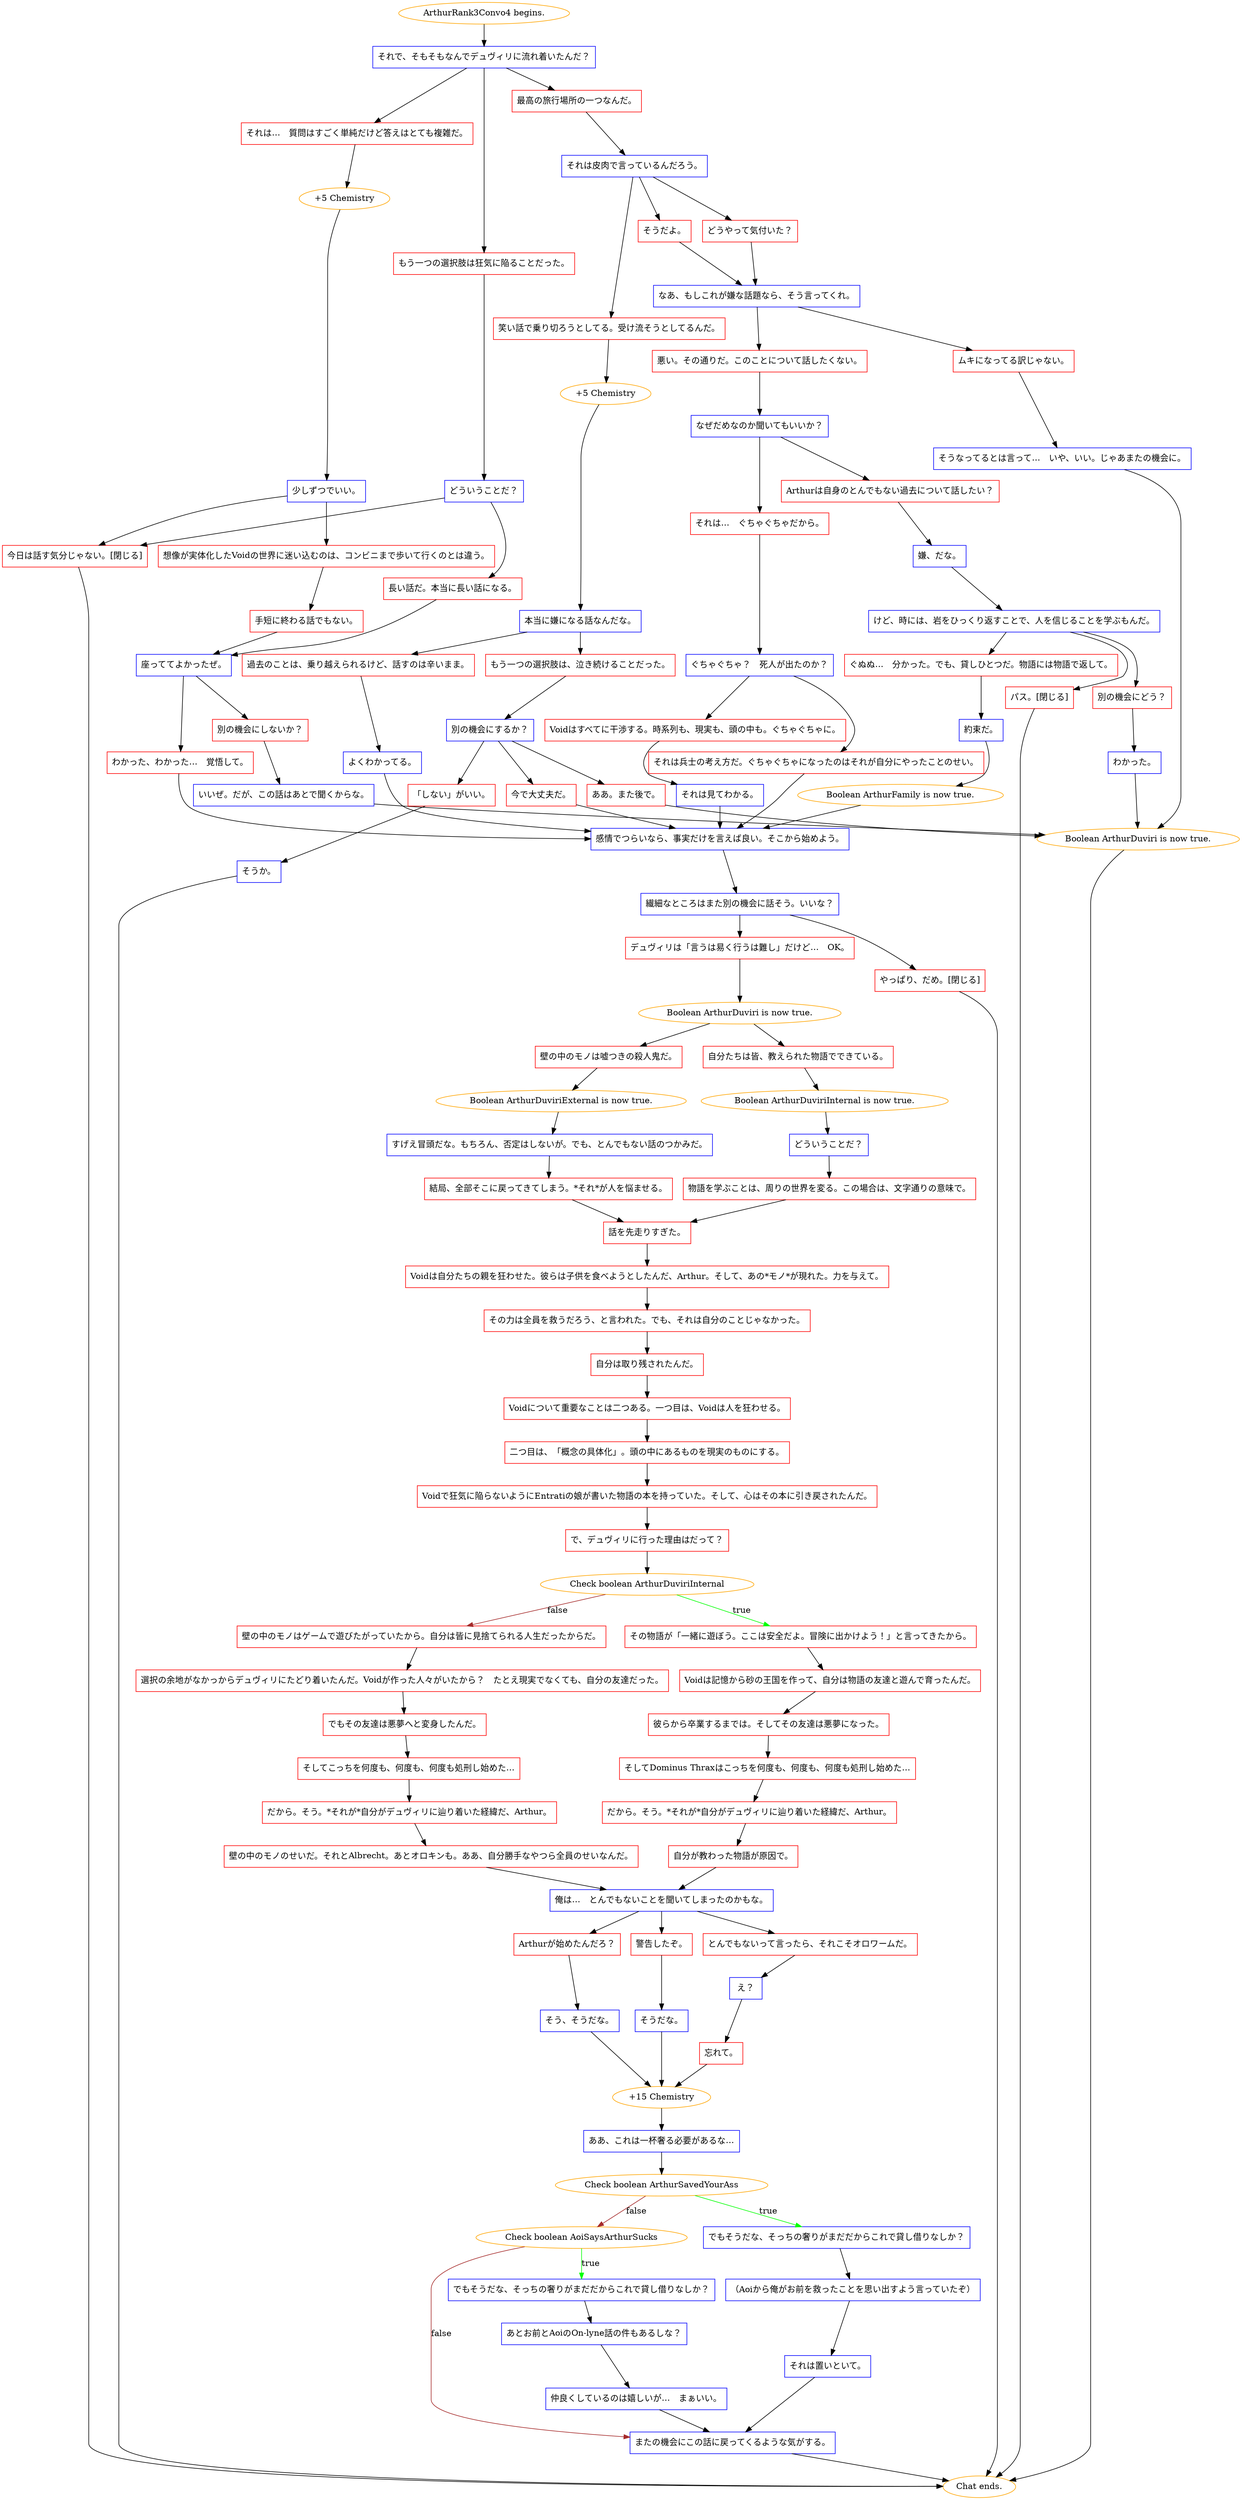 digraph {
	"ArthurRank3Convo4 begins." [color=orange];
		"ArthurRank3Convo4 begins." -> j1815169042;
	j1815169042 [label="それで、そもそもなんでデュヴィリに流れ着いたんだ？",shape=box,color=blue];
		j1815169042 -> j2616084137;
		j1815169042 -> j1581488779;
		j1815169042 -> j1085445536;
	j2616084137 [label="それは…　質問はすごく単純だけど答えはとても複雑だ。",shape=box,color=red];
		j2616084137 -> j294148176;
	j1581488779 [label="もう一つの選択肢は狂気に陥ることだった。",shape=box,color=red];
		j1581488779 -> j2077049022;
	j1085445536 [label="最高の旅行場所の一つなんだ。",shape=box,color=red];
		j1085445536 -> j1360702765;
	j294148176 [label="+5 Chemistry",color=orange];
		j294148176 -> j3038368766;
	j2077049022 [label="どういうことだ？",shape=box,color=blue];
		j2077049022 -> j3658583441;
		j2077049022 -> j3955900072;
	j1360702765 [label="それは皮肉で言っているんだろう。",shape=box,color=blue];
		j1360702765 -> j2634051973;
		j1360702765 -> j1726688108;
		j1360702765 -> j596120152;
	j3038368766 [label="少しずつでいい。",shape=box,color=blue];
		j3038368766 -> j3409731631;
		j3038368766 -> j3955900072;
	j3658583441 [label="長い話だ。本当に長い話になる。",shape=box,color=red];
		j3658583441 -> j2045153196;
	j3955900072 [label="今日は話す気分じゃない。[閉じる]",shape=box,color=red];
		j3955900072 -> "Chat ends.";
	j2634051973 [label="笑い話で乗り切ろうとしてる。受け流そうとしてるんだ。",shape=box,color=red];
		j2634051973 -> j4025875714;
	j1726688108 [label="そうだよ。",shape=box,color=red];
		j1726688108 -> j4233801344;
	j596120152 [label="どうやって気付いた？",shape=box,color=red];
		j596120152 -> j4233801344;
	j3409731631 [label="想像が実体化したVoidの世界に迷い込むのは、コンビニまで歩いて行くのとは違う。",shape=box,color=red];
		j3409731631 -> j3631357770;
	j2045153196 [label="座っててよかったぜ。",shape=box,color=blue];
		j2045153196 -> j484691127;
		j2045153196 -> j523720536;
	"Chat ends." [color=orange];
	j4025875714 [label="+5 Chemistry",color=orange];
		j4025875714 -> j4084988218;
	j4233801344 [label="なあ、もしこれが嫌な話題なら、そう言ってくれ。",shape=box,color=blue];
		j4233801344 -> j78409872;
		j4233801344 -> j2066356198;
	j3631357770 [label="手短に終わる話でもない。",shape=box,color=red];
		j3631357770 -> j2045153196;
	j484691127 [label="わかった、わかった…　覚悟して。",shape=box,color=red];
		j484691127 -> j2713215620;
	j523720536 [label="別の機会にしないか？",shape=box,color=red];
		j523720536 -> j3793329581;
	j4084988218 [label="本当に嫌になる話なんだな。",shape=box,color=blue];
		j4084988218 -> j262692408;
		j4084988218 -> j1941964098;
	j78409872 [label="悪い。その通りだ。このことについて話したくない。",shape=box,color=red];
		j78409872 -> j3424584893;
	j2066356198 [label="ムキになってる訳じゃない。",shape=box,color=red];
		j2066356198 -> j1543896363;
	j2713215620 [label="感情でつらいなら、事実だけを言えば良い。そこから始めよう。",shape=box,color=blue];
		j2713215620 -> j2988618257;
	j3793329581 [label="いいぜ。だが、この話はあとで聞くからな。",shape=box,color=blue];
		j3793329581 -> j1992354670;
	j262692408 [label="過去のことは、乗り越えられるけど、話すのは辛いまま。",shape=box,color=red];
		j262692408 -> j1807829462;
	j1941964098 [label="もう一つの選択肢は、泣き続けることだった。",shape=box,color=red];
		j1941964098 -> j1007545499;
	j3424584893 [label="なぜだめなのか聞いてもいいか？",shape=box,color=blue];
		j3424584893 -> j1946086231;
		j3424584893 -> j3544856838;
	j1543896363 [label="そうなってるとは言って…　いや、いい。じゃあまたの機会に。",shape=box,color=blue];
		j1543896363 -> j1992354670;
	j2988618257 [label="繊細なところはまた別の機会に話そう。いいな？",shape=box,color=blue];
		j2988618257 -> j2242828998;
		j2988618257 -> j863145950;
	j1992354670 [label="Boolean ArthurDuviri is now true.",color=orange];
		j1992354670 -> "Chat ends.";
	j1807829462 [label="よくわかってる。",shape=box,color=blue];
		j1807829462 -> j2713215620;
	j1007545499 [label="別の機会にするか？",shape=box,color=blue];
		j1007545499 -> j810614083;
		j1007545499 -> j2192608398;
		j1007545499 -> j657276452;
	j1946086231 [label="それは…　ぐちゃぐちゃだから。",shape=box,color=red];
		j1946086231 -> j4099123148;
	j3544856838 [label="Arthurは自身のとんでもない過去について話したい？",shape=box,color=red];
		j3544856838 -> j75549085;
	j2242828998 [label="デュヴィリは「言うは易く行うは難し」だけど…　OK。",shape=box,color=red];
		j2242828998 -> j2288046648;
	j863145950 [label="やっぱり、だめ。[閉じる]",shape=box,color=red];
		j863145950 -> "Chat ends.";
	j810614083 [label="今で大丈夫だ。",shape=box,color=red];
		j810614083 -> j2713215620;
	j2192608398 [label="ああ。また後で。",shape=box,color=red];
		j2192608398 -> j1992354670;
	j657276452 [label="「しない」がいい。",shape=box,color=red];
		j657276452 -> j4180209068;
	j4099123148 [label="ぐちゃぐちゃ？　死人が出たのか？",shape=box,color=blue];
		j4099123148 -> j2513762438;
		j4099123148 -> j16005839;
	j75549085 [label="嫌、だな。",shape=box,color=blue];
		j75549085 -> j4279804102;
	j2288046648 [label="Boolean ArthurDuviri is now true.",color=orange];
		j2288046648 -> j1421097760;
		j2288046648 -> j282962300;
	j4180209068 [label="そうか。",shape=box,color=blue];
		j4180209068 -> "Chat ends.";
	j2513762438 [label="Voidはすべてに干渉する。時系列も、現実も、頭の中も。ぐちゃぐちゃに。",shape=box,color=red];
		j2513762438 -> j457705391;
	j16005839 [label="それは兵士の考え方だ。ぐちゃぐちゃになったのはそれが自分にやったことのせい。",shape=box,color=red];
		j16005839 -> j2713215620;
	j4279804102 [label="けど、時には、岩をひっくり返すことで、人を信じることを学ぶもんだ。",shape=box,color=blue];
		j4279804102 -> j295704844;
		j4279804102 -> j1618141763;
		j4279804102 -> j1322817912;
	j1421097760 [label="自分たちは皆、教えられた物語でできている。",shape=box,color=red];
		j1421097760 -> j2144146822;
	j282962300 [label="壁の中のモノは嘘つきの殺人鬼だ。",shape=box,color=red];
		j282962300 -> j1816584574;
	j457705391 [label="それは見てわかる。",shape=box,color=blue];
		j457705391 -> j2713215620;
	j295704844 [label="ぐぬぬ…　分かった。でも、貸しひとつだ。物語には物語で返して。",shape=box,color=red];
		j295704844 -> j703997768;
	j1618141763 [label="別の機会にどう？",shape=box,color=red];
		j1618141763 -> j1175558460;
	j1322817912 [label="パス。[閉じる]",shape=box,color=red];
		j1322817912 -> "Chat ends.";
	j2144146822 [label="Boolean ArthurDuviriInternal is now true.",color=orange];
		j2144146822 -> j4267364455;
	j1816584574 [label="Boolean ArthurDuviriExternal is now true.",color=orange];
		j1816584574 -> j1488724783;
	j703997768 [label="約束だ。",shape=box,color=blue];
		j703997768 -> j4161000351;
	j1175558460 [label="わかった。",shape=box,color=blue];
		j1175558460 -> j1992354670;
	j4267364455 [label="どういうことだ？",shape=box,color=blue];
		j4267364455 -> j1375255374;
	j1488724783 [label="すげえ冒頭だな。もちろん、否定はしないが。でも、とんでもない話のつかみだ。",shape=box,color=blue];
		j1488724783 -> j1589820213;
	j4161000351 [label="Boolean ArthurFamily is now true.",color=orange];
		j4161000351 -> j2713215620;
	j1375255374 [label="物語を学ぶことは、周りの世界を変る。この場合は、文字通りの意味で。",shape=box,color=red];
		j1375255374 -> j172700544;
	j1589820213 [label="結局、全部そこに戻ってきてしまう。*それ*が人を悩ませる。",shape=box,color=red];
		j1589820213 -> j172700544;
	j172700544 [label="話を先走りすぎた。",shape=box,color=red];
		j172700544 -> j1935790108;
	j1935790108 [label="Voidは自分たちの親を狂わせた。彼らは子供を食べようとしたんだ、Arthur。そして、あの*モノ*が現れた。力を与えて。",shape=box,color=red];
		j1935790108 -> j2134100322;
	j2134100322 [label="その力は全員を救うだろう、と言われた。でも、それは自分のことじゃなかった。",shape=box,color=red];
		j2134100322 -> j4119383114;
	j4119383114 [label="自分は取り残されたんだ。",shape=box,color=red];
		j4119383114 -> j3287266953;
	j3287266953 [label="Voidについて重要なことは二つある。一つ目は、Voidは人を狂わせる。",shape=box,color=red];
		j3287266953 -> j3150575104;
	j3150575104 [label="二つ目は、「概念の具体化」。頭の中にあるものを現実のものにする。",shape=box,color=red];
		j3150575104 -> j1495814519;
	j1495814519 [label="Voidで狂気に陥らないようにEntratiの娘が書いた物語の本を持っていた。そして、心はその本に引き戻されたんだ。",shape=box,color=red];
		j1495814519 -> j222219702;
	j222219702 [label="で、デュヴィリに行った理由はだって？",shape=box,color=red];
		j222219702 -> j3129190836;
	j3129190836 [label="Check boolean ArthurDuviriInternal",color=orange];
		j3129190836 -> j710311659 [label=true,color=green];
		j3129190836 -> j2691011905 [label=false,color=brown];
	j710311659 [label="その物語が「一緒に遊ぼう。ここは安全だよ。冒険に出かけよう！」と言ってきたから。",shape=box,color=red];
		j710311659 -> j748219879;
	j2691011905 [label="壁の中のモノはゲームで遊びたがっていたから。自分は皆に見捨てられる人生だったからだ。",shape=box,color=red];
		j2691011905 -> j3153962281;
	j748219879 [label="Voidは記憶から砂の王国を作って、自分は物語の友達と遊んで育ったんだ。",shape=box,color=red];
		j748219879 -> j3405591538;
	j3153962281 [label="選択の余地がなかっからデュヴィリにたどり着いたんだ。Voidが作った人々がいたから？　たとえ現実でなくても、自分の友達だった。",shape=box,color=red];
		j3153962281 -> j2797281757;
	j3405591538 [label="彼らから卒業するまでは。そしてその友達は悪夢になった。",shape=box,color=red];
		j3405591538 -> j885663923;
	j2797281757 [label="でもその友達は悪夢へと変身したんだ。",shape=box,color=red];
		j2797281757 -> j1726631123;
	j885663923 [label="そしてDominus Thraxはこっちを何度も、何度も、何度も処刑し始めた…",shape=box,color=red];
		j885663923 -> j3830386711;
	j1726631123 [label="そしてこっちを何度も、何度も、何度も処刑し始めた…",shape=box,color=red];
		j1726631123 -> j1024340647;
	j3830386711 [label="だから。そう。*それが*自分がデュヴィリに辿り着いた経緯だ、Arthur。",shape=box,color=red];
		j3830386711 -> j1623752337;
	j1024340647 [label="だから。そう。*それが*自分がデュヴィリに辿り着いた経緯だ、Arthur。",shape=box,color=red];
		j1024340647 -> j3658313180;
	j1623752337 [label="自分が教わった物語が原因で。",shape=box,color=red];
		j1623752337 -> j580981554;
	j3658313180 [label="壁の中のモノのせいだ。それとAlbrecht。あとオロキンも。ああ、自分勝手なやつら全員のせいなんだ。",shape=box,color=red];
		j3658313180 -> j580981554;
	j580981554 [label="俺は…　とんでもないことを聞いてしまったのかもな。",shape=box,color=blue];
		j580981554 -> j3246084945;
		j580981554 -> j3163733598;
		j580981554 -> j3553402559;
	j3246084945 [label="とんでもないって言ったら、それこそオロワームだ。",shape=box,color=red];
		j3246084945 -> j581415226;
	j3163733598 [label="Arthurが始めたんだろ？",shape=box,color=red];
		j3163733598 -> j2431507280;
	j3553402559 [label="警告したぞ。",shape=box,color=red];
		j3553402559 -> j477877057;
	j581415226 [label="え？",shape=box,color=blue];
		j581415226 -> j2289514879;
	j2431507280 [label="そう、そうだな。",shape=box,color=blue];
		j2431507280 -> j3234274675;
	j477877057 [label="そうだな。",shape=box,color=blue];
		j477877057 -> j3234274675;
	j2289514879 [label="忘れて。",shape=box,color=red];
		j2289514879 -> j3234274675;
	j3234274675 [label="+15 Chemistry",color=orange];
		j3234274675 -> j2272147638;
	j2272147638 [label="ああ、これは一杯奢る必要があるな…",shape=box,color=blue];
		j2272147638 -> j3425600581;
	j3425600581 [label="Check boolean ArthurSavedYourAss",color=orange];
		j3425600581 -> j445086645 [label=true,color=green];
		j3425600581 -> j75274710 [label=false,color=brown];
	j445086645 [label="でもそうだな、そっちの奢りがまだだからこれで貸し借りなしか？",shape=box,color=blue];
		j445086645 -> j2253983633;
	j75274710 [label="Check boolean AoiSaysArthurSucks",color=orange];
		j75274710 -> j2074668283 [label=true,color=green];
		j75274710 -> j441024751 [label=false,color=brown];
	j2253983633 [label="（Aoiから俺がお前を救ったことを思い出すよう言っていたぞ）",shape=box,color=blue];
		j2253983633 -> j297966717;
	j2074668283 [label="でもそうだな、そっちの奢りがまだだからこれで貸し借りなしか？",shape=box,color=blue];
		j2074668283 -> j2431304773;
	j441024751 [label="またの機会にこの話に戻ってくるような気がする。",shape=box,color=blue];
		j441024751 -> "Chat ends.";
	j297966717 [label="それは置いといて。",shape=box,color=blue];
		j297966717 -> j441024751;
	j2431304773 [label="あとお前とAoiのOn-lyne話の件もあるしな？",shape=box,color=blue];
		j2431304773 -> j916756817;
	j916756817 [label="仲良くしているのは嬉しいが…　まぁいい。",shape=box,color=blue];
		j916756817 -> j441024751;
}